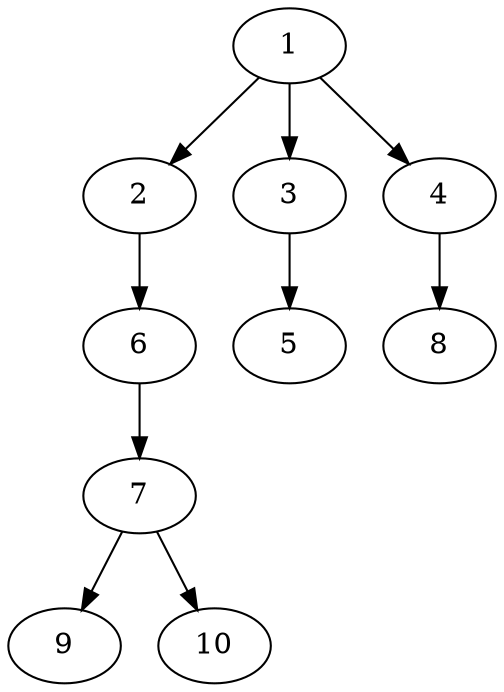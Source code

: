 // DAG automatically generated by daggen at Tue Jul 18 11:30:58 2017
// ./daggen --dot -n 10 --fat 0.2 --regular 0.8 --density 0.8 --jump 4 
digraph G {
  1 [size="782757789696", alpha="0.18"]
  1 -> 2 [size ="679477248"]
  1 -> 3 [size ="679477248"]
  1 -> 4 [size ="679477248"]
  2 [size="24982390631", alpha="0.18"]
  2 -> 6 [size ="33554432"]
  3 [size="373747500048", alpha="0.10"]
  3 -> 5 [size ="536870912"]
  4 [size="68719476736", alpha="0.11"]
  4 -> 8 [size ="134217728"]
  5 [size="7487010371", alpha="0.15"]
  6 [size="52109110403", alpha="0.00"]
  6 -> 7 [size ="838860800"]
  7 [size="1073741824000", alpha="0.03"]
  7 -> 9 [size ="838860800"]
  7 -> 10 [size ="838860800"]
  8 [size="368293445632", alpha="0.10"]
  9 [size="637490757644", alpha="0.14"]
  10 [size="58124706115", alpha="0.17"]
}
